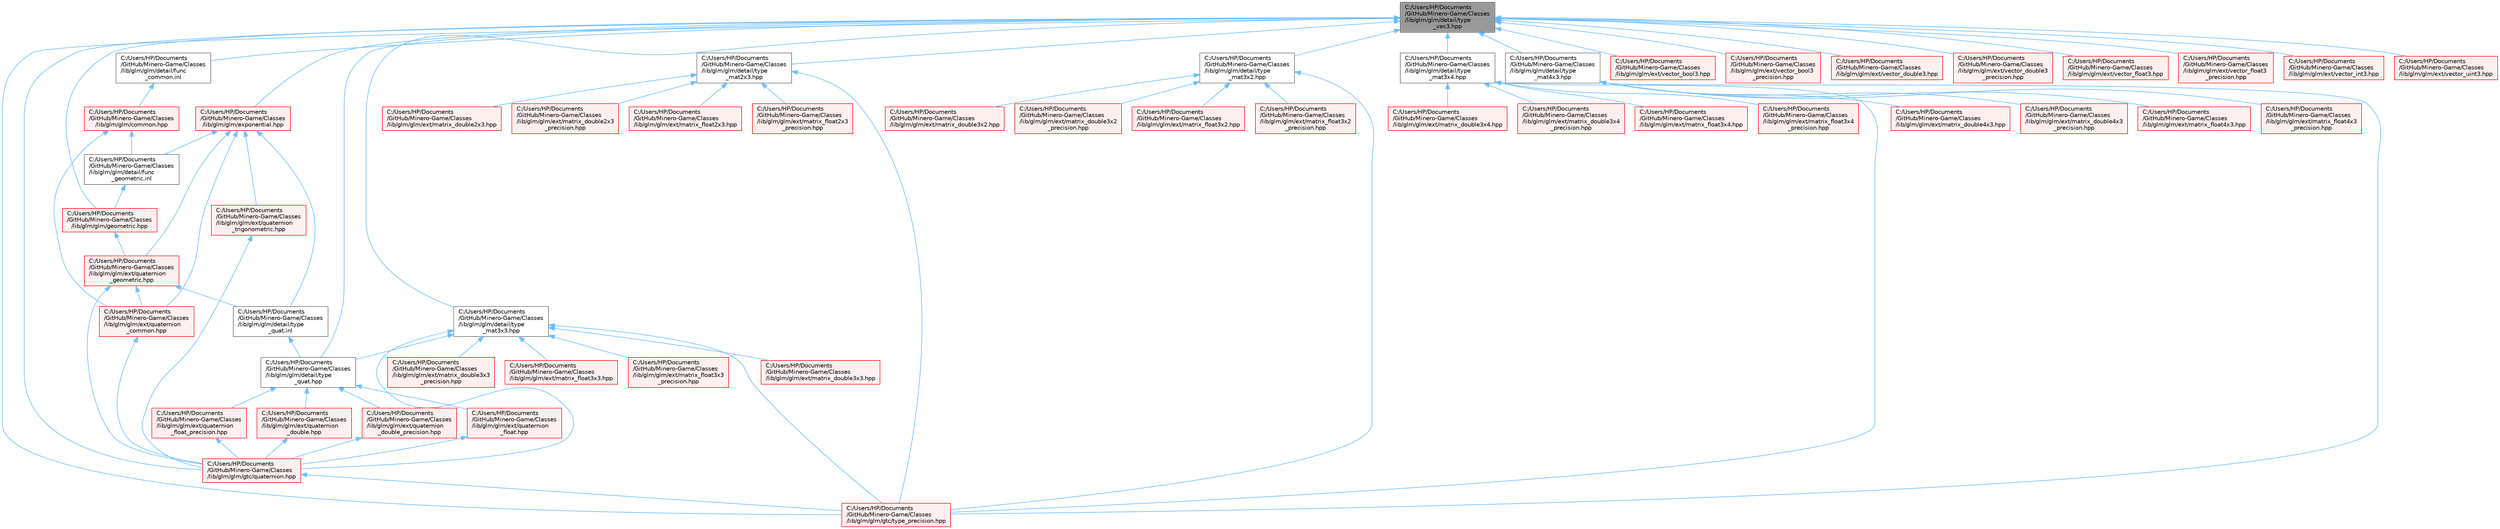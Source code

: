 digraph "C:/Users/HP/Documents/GitHub/Minero-Game/Classes/lib/glm/glm/detail/type_vec3.hpp"
{
 // LATEX_PDF_SIZE
  bgcolor="transparent";
  edge [fontname=Helvetica,fontsize=10,labelfontname=Helvetica,labelfontsize=10];
  node [fontname=Helvetica,fontsize=10,shape=box,height=0.2,width=0.4];
  Node1 [id="Node000001",label="C:/Users/HP/Documents\l/GitHub/Minero-Game/Classes\l/lib/glm/glm/detail/type\l_vec3.hpp",height=0.2,width=0.4,color="gray40", fillcolor="grey60", style="filled", fontcolor="black",tooltip=" "];
  Node1 -> Node2 [id="edge1_Node000001_Node000002",dir="back",color="steelblue1",style="solid",tooltip=" "];
  Node2 [id="Node000002",label="C:/Users/HP/Documents\l/GitHub/Minero-Game/Classes\l/lib/glm/glm/detail/func\l_common.inl",height=0.2,width=0.4,color="grey40", fillcolor="white", style="filled",URL="$_classes_2lib_2glm_2glm_2detail_2func__common_8inl.html",tooltip=" "];
  Node2 -> Node3 [id="edge2_Node000002_Node000003",dir="back",color="steelblue1",style="solid",tooltip=" "];
  Node3 [id="Node000003",label="C:/Users/HP/Documents\l/GitHub/Minero-Game/Classes\l/lib/glm/glm/common.hpp",height=0.2,width=0.4,color="red", fillcolor="#FFF0F0", style="filled",URL="$_classes_2lib_2glm_2glm_2common_8hpp.html",tooltip=" "];
  Node3 -> Node7 [id="edge3_Node000003_Node000007",dir="back",color="steelblue1",style="solid",tooltip=" "];
  Node7 [id="Node000007",label="C:/Users/HP/Documents\l/GitHub/Minero-Game/Classes\l/lib/glm/glm/detail/func\l_geometric.inl",height=0.2,width=0.4,color="grey40", fillcolor="white", style="filled",URL="$_classes_2lib_2glm_2glm_2detail_2func__geometric_8inl.html",tooltip=" "];
  Node7 -> Node8 [id="edge4_Node000007_Node000008",dir="back",color="steelblue1",style="solid",tooltip=" "];
  Node8 [id="Node000008",label="C:/Users/HP/Documents\l/GitHub/Minero-Game/Classes\l/lib/glm/glm/geometric.hpp",height=0.2,width=0.4,color="red", fillcolor="#FFF0F0", style="filled",URL="$_classes_2lib_2glm_2glm_2geometric_8hpp.html",tooltip=" "];
  Node8 -> Node132 [id="edge5_Node000008_Node000132",dir="back",color="steelblue1",style="solid",tooltip=" "];
  Node132 [id="Node000132",label="C:/Users/HP/Documents\l/GitHub/Minero-Game/Classes\l/lib/glm/glm/ext/quaternion\l_geometric.hpp",height=0.2,width=0.4,color="red", fillcolor="#FFF0F0", style="filled",URL="$_classes_2lib_2glm_2glm_2ext_2quaternion__geometric_8hpp.html",tooltip=" "];
  Node132 -> Node133 [id="edge6_Node000132_Node000133",dir="back",color="steelblue1",style="solid",tooltip=" "];
  Node133 [id="Node000133",label="C:/Users/HP/Documents\l/GitHub/Minero-Game/Classes\l/lib/glm/glm/detail/type\l_quat.inl",height=0.2,width=0.4,color="grey40", fillcolor="white", style="filled",URL="$_classes_2lib_2glm_2glm_2detail_2type__quat_8inl.html",tooltip=" "];
  Node133 -> Node95 [id="edge7_Node000133_Node000095",dir="back",color="steelblue1",style="solid",tooltip=" "];
  Node95 [id="Node000095",label="C:/Users/HP/Documents\l/GitHub/Minero-Game/Classes\l/lib/glm/glm/detail/type\l_quat.hpp",height=0.2,width=0.4,color="grey40", fillcolor="white", style="filled",URL="$_classes_2lib_2glm_2glm_2detail_2type__quat_8hpp.html",tooltip=" "];
  Node95 -> Node96 [id="edge8_Node000095_Node000096",dir="back",color="steelblue1",style="solid",tooltip=" "];
  Node96 [id="Node000096",label="C:/Users/HP/Documents\l/GitHub/Minero-Game/Classes\l/lib/glm/glm/ext/quaternion\l_double.hpp",height=0.2,width=0.4,color="red", fillcolor="#FFF0F0", style="filled",URL="$_classes_2lib_2glm_2glm_2ext_2quaternion__double_8hpp.html",tooltip=" "];
  Node96 -> Node97 [id="edge9_Node000096_Node000097",dir="back",color="steelblue1",style="solid",tooltip=" "];
  Node97 [id="Node000097",label="C:/Users/HP/Documents\l/GitHub/Minero-Game/Classes\l/lib/glm/glm/gtc/quaternion.hpp",height=0.2,width=0.4,color="red", fillcolor="#FFF0F0", style="filled",URL="$_classes_2lib_2glm_2glm_2gtc_2quaternion_8hpp.html",tooltip=" "];
  Node97 -> Node88 [id="edge10_Node000097_Node000088",dir="back",color="steelblue1",style="solid",tooltip=" "];
  Node88 [id="Node000088",label="C:/Users/HP/Documents\l/GitHub/Minero-Game/Classes\l/lib/glm/glm/gtc/type_precision.hpp",height=0.2,width=0.4,color="red", fillcolor="#FFF0F0", style="filled",URL="$_classes_2lib_2glm_2glm_2gtc_2type__precision_8hpp.html",tooltip=" "];
  Node95 -> Node99 [id="edge11_Node000095_Node000099",dir="back",color="steelblue1",style="solid",tooltip=" "];
  Node99 [id="Node000099",label="C:/Users/HP/Documents\l/GitHub/Minero-Game/Classes\l/lib/glm/glm/ext/quaternion\l_double_precision.hpp",height=0.2,width=0.4,color="red", fillcolor="#FFF0F0", style="filled",URL="$_classes_2lib_2glm_2glm_2ext_2quaternion__double__precision_8hpp.html",tooltip=" "];
  Node99 -> Node97 [id="edge12_Node000099_Node000097",dir="back",color="steelblue1",style="solid",tooltip=" "];
  Node95 -> Node100 [id="edge13_Node000095_Node000100",dir="back",color="steelblue1",style="solid",tooltip=" "];
  Node100 [id="Node000100",label="C:/Users/HP/Documents\l/GitHub/Minero-Game/Classes\l/lib/glm/glm/ext/quaternion\l_float.hpp",height=0.2,width=0.4,color="red", fillcolor="#FFF0F0", style="filled",URL="$_classes_2lib_2glm_2glm_2ext_2quaternion__float_8hpp.html",tooltip=" "];
  Node100 -> Node97 [id="edge14_Node000100_Node000097",dir="back",color="steelblue1",style="solid",tooltip=" "];
  Node95 -> Node101 [id="edge15_Node000095_Node000101",dir="back",color="steelblue1",style="solid",tooltip=" "];
  Node101 [id="Node000101",label="C:/Users/HP/Documents\l/GitHub/Minero-Game/Classes\l/lib/glm/glm/ext/quaternion\l_float_precision.hpp",height=0.2,width=0.4,color="red", fillcolor="#FFF0F0", style="filled",URL="$_classes_2lib_2glm_2glm_2ext_2quaternion__float__precision_8hpp.html",tooltip=" "];
  Node101 -> Node97 [id="edge16_Node000101_Node000097",dir="back",color="steelblue1",style="solid",tooltip=" "];
  Node132 -> Node134 [id="edge17_Node000132_Node000134",dir="back",color="steelblue1",style="solid",tooltip=" "];
  Node134 [id="Node000134",label="C:/Users/HP/Documents\l/GitHub/Minero-Game/Classes\l/lib/glm/glm/ext/quaternion\l_common.hpp",height=0.2,width=0.4,color="red", fillcolor="#FFF0F0", style="filled",URL="$_classes_2lib_2glm_2glm_2ext_2quaternion__common_8hpp.html",tooltip=" "];
  Node134 -> Node97 [id="edge18_Node000134_Node000097",dir="back",color="steelblue1",style="solid",tooltip=" "];
  Node132 -> Node97 [id="edge19_Node000132_Node000097",dir="back",color="steelblue1",style="solid",tooltip=" "];
  Node3 -> Node134 [id="edge20_Node000003_Node000134",dir="back",color="steelblue1",style="solid",tooltip=" "];
  Node1 -> Node172 [id="edge21_Node000001_Node000172",dir="back",color="steelblue1",style="solid",tooltip=" "];
  Node172 [id="Node000172",label="C:/Users/HP/Documents\l/GitHub/Minero-Game/Classes\l/lib/glm/glm/detail/type\l_mat2x3.hpp",height=0.2,width=0.4,color="grey40", fillcolor="white", style="filled",URL="$_classes_2lib_2glm_2glm_2detail_2type__mat2x3_8hpp.html",tooltip=" "];
  Node172 -> Node173 [id="edge22_Node000172_Node000173",dir="back",color="steelblue1",style="solid",tooltip=" "];
  Node173 [id="Node000173",label="C:/Users/HP/Documents\l/GitHub/Minero-Game/Classes\l/lib/glm/glm/ext/matrix_double2x3.hpp",height=0.2,width=0.4,color="red", fillcolor="#FFF0F0", style="filled",URL="$_classes_2lib_2glm_2glm_2ext_2matrix__double2x3_8hpp.html",tooltip=" "];
  Node172 -> Node179 [id="edge23_Node000172_Node000179",dir="back",color="steelblue1",style="solid",tooltip=" "];
  Node179 [id="Node000179",label="C:/Users/HP/Documents\l/GitHub/Minero-Game/Classes\l/lib/glm/glm/ext/matrix_double2x3\l_precision.hpp",height=0.2,width=0.4,color="red", fillcolor="#FFF0F0", style="filled",URL="$_classes_2lib_2glm_2glm_2ext_2matrix__double2x3__precision_8hpp.html",tooltip=" "];
  Node172 -> Node180 [id="edge24_Node000172_Node000180",dir="back",color="steelblue1",style="solid",tooltip=" "];
  Node180 [id="Node000180",label="C:/Users/HP/Documents\l/GitHub/Minero-Game/Classes\l/lib/glm/glm/ext/matrix_float2x3.hpp",height=0.2,width=0.4,color="red", fillcolor="#FFF0F0", style="filled",URL="$_classes_2lib_2glm_2glm_2ext_2matrix__float2x3_8hpp.html",tooltip=" "];
  Node172 -> Node181 [id="edge25_Node000172_Node000181",dir="back",color="steelblue1",style="solid",tooltip=" "];
  Node181 [id="Node000181",label="C:/Users/HP/Documents\l/GitHub/Minero-Game/Classes\l/lib/glm/glm/ext/matrix_float2x3\l_precision.hpp",height=0.2,width=0.4,color="red", fillcolor="#FFF0F0", style="filled",URL="$_classes_2lib_2glm_2glm_2ext_2matrix__float2x3__precision_8hpp.html",tooltip=" "];
  Node172 -> Node88 [id="edge26_Node000172_Node000088",dir="back",color="steelblue1",style="solid",tooltip=" "];
  Node1 -> Node182 [id="edge27_Node000001_Node000182",dir="back",color="steelblue1",style="solid",tooltip=" "];
  Node182 [id="Node000182",label="C:/Users/HP/Documents\l/GitHub/Minero-Game/Classes\l/lib/glm/glm/detail/type\l_mat3x2.hpp",height=0.2,width=0.4,color="grey40", fillcolor="white", style="filled",URL="$_classes_2lib_2glm_2glm_2detail_2type__mat3x2_8hpp.html",tooltip=" "];
  Node182 -> Node183 [id="edge28_Node000182_Node000183",dir="back",color="steelblue1",style="solid",tooltip=" "];
  Node183 [id="Node000183",label="C:/Users/HP/Documents\l/GitHub/Minero-Game/Classes\l/lib/glm/glm/ext/matrix_double3x2.hpp",height=0.2,width=0.4,color="red", fillcolor="#FFF0F0", style="filled",URL="$_classes_2lib_2glm_2glm_2ext_2matrix__double3x2_8hpp.html",tooltip=" "];
  Node182 -> Node189 [id="edge29_Node000182_Node000189",dir="back",color="steelblue1",style="solid",tooltip=" "];
  Node189 [id="Node000189",label="C:/Users/HP/Documents\l/GitHub/Minero-Game/Classes\l/lib/glm/glm/ext/matrix_double3x2\l_precision.hpp",height=0.2,width=0.4,color="red", fillcolor="#FFF0F0", style="filled",URL="$_classes_2lib_2glm_2glm_2ext_2matrix__double3x2__precision_8hpp.html",tooltip=" "];
  Node182 -> Node190 [id="edge30_Node000182_Node000190",dir="back",color="steelblue1",style="solid",tooltip=" "];
  Node190 [id="Node000190",label="C:/Users/HP/Documents\l/GitHub/Minero-Game/Classes\l/lib/glm/glm/ext/matrix_float3x2.hpp",height=0.2,width=0.4,color="red", fillcolor="#FFF0F0", style="filled",URL="$_classes_2lib_2glm_2glm_2ext_2matrix__float3x2_8hpp.html",tooltip=" "];
  Node182 -> Node191 [id="edge31_Node000182_Node000191",dir="back",color="steelblue1",style="solid",tooltip=" "];
  Node191 [id="Node000191",label="C:/Users/HP/Documents\l/GitHub/Minero-Game/Classes\l/lib/glm/glm/ext/matrix_float3x2\l_precision.hpp",height=0.2,width=0.4,color="red", fillcolor="#FFF0F0", style="filled",URL="$_classes_2lib_2glm_2glm_2ext_2matrix__float3x2__precision_8hpp.html",tooltip=" "];
  Node182 -> Node88 [id="edge32_Node000182_Node000088",dir="back",color="steelblue1",style="solid",tooltip=" "];
  Node1 -> Node94 [id="edge33_Node000001_Node000094",dir="back",color="steelblue1",style="solid",tooltip=" "];
  Node94 [id="Node000094",label="C:/Users/HP/Documents\l/GitHub/Minero-Game/Classes\l/lib/glm/glm/detail/type\l_mat3x3.hpp",height=0.2,width=0.4,color="grey40", fillcolor="white", style="filled",URL="$_classes_2lib_2glm_2glm_2detail_2type__mat3x3_8hpp.html",tooltip=" "];
  Node94 -> Node95 [id="edge34_Node000094_Node000095",dir="back",color="steelblue1",style="solid",tooltip=" "];
  Node94 -> Node102 [id="edge35_Node000094_Node000102",dir="back",color="steelblue1",style="solid",tooltip=" "];
  Node102 [id="Node000102",label="C:/Users/HP/Documents\l/GitHub/Minero-Game/Classes\l/lib/glm/glm/ext/matrix_double3x3.hpp",height=0.2,width=0.4,color="red", fillcolor="#FFF0F0", style="filled",URL="$_classes_2lib_2glm_2glm_2ext_2matrix__double3x3_8hpp.html",tooltip=" "];
  Node94 -> Node110 [id="edge36_Node000094_Node000110",dir="back",color="steelblue1",style="solid",tooltip=" "];
  Node110 [id="Node000110",label="C:/Users/HP/Documents\l/GitHub/Minero-Game/Classes\l/lib/glm/glm/ext/matrix_double3x3\l_precision.hpp",height=0.2,width=0.4,color="red", fillcolor="#FFF0F0", style="filled",URL="$_classes_2lib_2glm_2glm_2ext_2matrix__double3x3__precision_8hpp.html",tooltip=" "];
  Node94 -> Node111 [id="edge37_Node000094_Node000111",dir="back",color="steelblue1",style="solid",tooltip=" "];
  Node111 [id="Node000111",label="C:/Users/HP/Documents\l/GitHub/Minero-Game/Classes\l/lib/glm/glm/ext/matrix_float3x3.hpp",height=0.2,width=0.4,color="red", fillcolor="#FFF0F0", style="filled",URL="$_classes_2lib_2glm_2glm_2ext_2matrix__float3x3_8hpp.html",tooltip=" "];
  Node94 -> Node112 [id="edge38_Node000094_Node000112",dir="back",color="steelblue1",style="solid",tooltip=" "];
  Node112 [id="Node000112",label="C:/Users/HP/Documents\l/GitHub/Minero-Game/Classes\l/lib/glm/glm/ext/matrix_float3x3\l_precision.hpp",height=0.2,width=0.4,color="red", fillcolor="#FFF0F0", style="filled",URL="$_classes_2lib_2glm_2glm_2ext_2matrix__float3x3__precision_8hpp.html",tooltip=" "];
  Node94 -> Node97 [id="edge39_Node000094_Node000097",dir="back",color="steelblue1",style="solid",tooltip=" "];
  Node94 -> Node88 [id="edge40_Node000094_Node000088",dir="back",color="steelblue1",style="solid",tooltip=" "];
  Node1 -> Node192 [id="edge41_Node000001_Node000192",dir="back",color="steelblue1",style="solid",tooltip=" "];
  Node192 [id="Node000192",label="C:/Users/HP/Documents\l/GitHub/Minero-Game/Classes\l/lib/glm/glm/detail/type\l_mat3x4.hpp",height=0.2,width=0.4,color="grey40", fillcolor="white", style="filled",URL="$_classes_2lib_2glm_2glm_2detail_2type__mat3x4_8hpp.html",tooltip=" "];
  Node192 -> Node193 [id="edge42_Node000192_Node000193",dir="back",color="steelblue1",style="solid",tooltip=" "];
  Node193 [id="Node000193",label="C:/Users/HP/Documents\l/GitHub/Minero-Game/Classes\l/lib/glm/glm/ext/matrix_double3x4.hpp",height=0.2,width=0.4,color="red", fillcolor="#FFF0F0", style="filled",URL="$_classes_2lib_2glm_2glm_2ext_2matrix__double3x4_8hpp.html",tooltip=" "];
  Node192 -> Node199 [id="edge43_Node000192_Node000199",dir="back",color="steelblue1",style="solid",tooltip=" "];
  Node199 [id="Node000199",label="C:/Users/HP/Documents\l/GitHub/Minero-Game/Classes\l/lib/glm/glm/ext/matrix_double3x4\l_precision.hpp",height=0.2,width=0.4,color="red", fillcolor="#FFF0F0", style="filled",URL="$_classes_2lib_2glm_2glm_2ext_2matrix__double3x4__precision_8hpp.html",tooltip=" "];
  Node192 -> Node200 [id="edge44_Node000192_Node000200",dir="back",color="steelblue1",style="solid",tooltip=" "];
  Node200 [id="Node000200",label="C:/Users/HP/Documents\l/GitHub/Minero-Game/Classes\l/lib/glm/glm/ext/matrix_float3x4.hpp",height=0.2,width=0.4,color="red", fillcolor="#FFF0F0", style="filled",URL="$_classes_2lib_2glm_2glm_2ext_2matrix__float3x4_8hpp.html",tooltip=" "];
  Node192 -> Node201 [id="edge45_Node000192_Node000201",dir="back",color="steelblue1",style="solid",tooltip=" "];
  Node201 [id="Node000201",label="C:/Users/HP/Documents\l/GitHub/Minero-Game/Classes\l/lib/glm/glm/ext/matrix_float3x4\l_precision.hpp",height=0.2,width=0.4,color="red", fillcolor="#FFF0F0", style="filled",URL="$_classes_2lib_2glm_2glm_2ext_2matrix__float3x4__precision_8hpp.html",tooltip=" "];
  Node192 -> Node88 [id="edge46_Node000192_Node000088",dir="back",color="steelblue1",style="solid",tooltip=" "];
  Node1 -> Node202 [id="edge47_Node000001_Node000202",dir="back",color="steelblue1",style="solid",tooltip=" "];
  Node202 [id="Node000202",label="C:/Users/HP/Documents\l/GitHub/Minero-Game/Classes\l/lib/glm/glm/detail/type\l_mat4x3.hpp",height=0.2,width=0.4,color="grey40", fillcolor="white", style="filled",URL="$_classes_2lib_2glm_2glm_2detail_2type__mat4x3_8hpp.html",tooltip=" "];
  Node202 -> Node203 [id="edge48_Node000202_Node000203",dir="back",color="steelblue1",style="solid",tooltip=" "];
  Node203 [id="Node000203",label="C:/Users/HP/Documents\l/GitHub/Minero-Game/Classes\l/lib/glm/glm/ext/matrix_double4x3.hpp",height=0.2,width=0.4,color="red", fillcolor="#FFF0F0", style="filled",URL="$_classes_2lib_2glm_2glm_2ext_2matrix__double4x3_8hpp.html",tooltip=" "];
  Node202 -> Node209 [id="edge49_Node000202_Node000209",dir="back",color="steelblue1",style="solid",tooltip=" "];
  Node209 [id="Node000209",label="C:/Users/HP/Documents\l/GitHub/Minero-Game/Classes\l/lib/glm/glm/ext/matrix_double4x3\l_precision.hpp",height=0.2,width=0.4,color="red", fillcolor="#FFF0F0", style="filled",URL="$_classes_2lib_2glm_2glm_2ext_2matrix__double4x3__precision_8hpp.html",tooltip=" "];
  Node202 -> Node210 [id="edge50_Node000202_Node000210",dir="back",color="steelblue1",style="solid",tooltip=" "];
  Node210 [id="Node000210",label="C:/Users/HP/Documents\l/GitHub/Minero-Game/Classes\l/lib/glm/glm/ext/matrix_float4x3.hpp",height=0.2,width=0.4,color="red", fillcolor="#FFF0F0", style="filled",URL="$_classes_2lib_2glm_2glm_2ext_2matrix__float4x3_8hpp.html",tooltip=" "];
  Node202 -> Node211 [id="edge51_Node000202_Node000211",dir="back",color="steelblue1",style="solid",tooltip=" "];
  Node211 [id="Node000211",label="C:/Users/HP/Documents\l/GitHub/Minero-Game/Classes\l/lib/glm/glm/ext/matrix_float4x3\l_precision.hpp",height=0.2,width=0.4,color="red", fillcolor="#FFF0F0", style="filled",URL="$_classes_2lib_2glm_2glm_2ext_2matrix__float4x3__precision_8hpp.html",tooltip=" "];
  Node202 -> Node88 [id="edge52_Node000202_Node000088",dir="back",color="steelblue1",style="solid",tooltip=" "];
  Node1 -> Node95 [id="edge53_Node000001_Node000095",dir="back",color="steelblue1",style="solid",tooltip=" "];
  Node1 -> Node212 [id="edge54_Node000001_Node000212",dir="back",color="steelblue1",style="solid",tooltip=" "];
  Node212 [id="Node000212",label="C:/Users/HP/Documents\l/GitHub/Minero-Game/Classes\l/lib/glm/glm/exponential.hpp",height=0.2,width=0.4,color="red", fillcolor="#FFF0F0", style="filled",URL="$_classes_2lib_2glm_2glm_2exponential_8hpp.html",tooltip=" "];
  Node212 -> Node7 [id="edge55_Node000212_Node000007",dir="back",color="steelblue1",style="solid",tooltip=" "];
  Node212 -> Node133 [id="edge56_Node000212_Node000133",dir="back",color="steelblue1",style="solid",tooltip=" "];
  Node212 -> Node134 [id="edge57_Node000212_Node000134",dir="back",color="steelblue1",style="solid",tooltip=" "];
  Node212 -> Node132 [id="edge58_Node000212_Node000132",dir="back",color="steelblue1",style="solid",tooltip=" "];
  Node212 -> Node163 [id="edge59_Node000212_Node000163",dir="back",color="steelblue1",style="solid",tooltip=" "];
  Node163 [id="Node000163",label="C:/Users/HP/Documents\l/GitHub/Minero-Game/Classes\l/lib/glm/glm/ext/quaternion\l_trigonometric.hpp",height=0.2,width=0.4,color="red", fillcolor="#FFF0F0", style="filled",URL="$_classes_2lib_2glm_2glm_2ext_2quaternion__trigonometric_8hpp.html",tooltip=" "];
  Node163 -> Node97 [id="edge60_Node000163_Node000097",dir="back",color="steelblue1",style="solid",tooltip=" "];
  Node1 -> Node216 [id="edge61_Node000001_Node000216",dir="back",color="steelblue1",style="solid",tooltip=" "];
  Node216 [id="Node000216",label="C:/Users/HP/Documents\l/GitHub/Minero-Game/Classes\l/lib/glm/glm/ext/vector_bool3.hpp",height=0.2,width=0.4,color="red", fillcolor="#FFF0F0", style="filled",URL="$_classes_2lib_2glm_2glm_2ext_2vector__bool3_8hpp.html",tooltip=" "];
  Node1 -> Node219 [id="edge62_Node000001_Node000219",dir="back",color="steelblue1",style="solid",tooltip=" "];
  Node219 [id="Node000219",label="C:/Users/HP/Documents\l/GitHub/Minero-Game/Classes\l/lib/glm/glm/ext/vector_bool3\l_precision.hpp",height=0.2,width=0.4,color="red", fillcolor="#FFF0F0", style="filled",URL="$_classes_2lib_2glm_2glm_2ext_2vector__bool3__precision_8hpp.html",tooltip=" "];
  Node1 -> Node220 [id="edge63_Node000001_Node000220",dir="back",color="steelblue1",style="solid",tooltip=" "];
  Node220 [id="Node000220",label="C:/Users/HP/Documents\l/GitHub/Minero-Game/Classes\l/lib/glm/glm/ext/vector_double3.hpp",height=0.2,width=0.4,color="red", fillcolor="#FFF0F0", style="filled",URL="$_classes_2lib_2glm_2glm_2ext_2vector__double3_8hpp.html",tooltip=" "];
  Node1 -> Node221 [id="edge64_Node000001_Node000221",dir="back",color="steelblue1",style="solid",tooltip=" "];
  Node221 [id="Node000221",label="C:/Users/HP/Documents\l/GitHub/Minero-Game/Classes\l/lib/glm/glm/ext/vector_double3\l_precision.hpp",height=0.2,width=0.4,color="red", fillcolor="#FFF0F0", style="filled",URL="$_classes_2lib_2glm_2glm_2ext_2vector__double3__precision_8hpp.html",tooltip=" "];
  Node1 -> Node222 [id="edge65_Node000001_Node000222",dir="back",color="steelblue1",style="solid",tooltip=" "];
  Node222 [id="Node000222",label="C:/Users/HP/Documents\l/GitHub/Minero-Game/Classes\l/lib/glm/glm/ext/vector_float3.hpp",height=0.2,width=0.4,color="red", fillcolor="#FFF0F0", style="filled",URL="$_classes_2lib_2glm_2glm_2ext_2vector__float3_8hpp.html",tooltip=" "];
  Node1 -> Node223 [id="edge66_Node000001_Node000223",dir="back",color="steelblue1",style="solid",tooltip=" "];
  Node223 [id="Node000223",label="C:/Users/HP/Documents\l/GitHub/Minero-Game/Classes\l/lib/glm/glm/ext/vector_float3\l_precision.hpp",height=0.2,width=0.4,color="red", fillcolor="#FFF0F0", style="filled",URL="$_classes_2lib_2glm_2glm_2ext_2vector__float3__precision_8hpp.html",tooltip=" "];
  Node1 -> Node224 [id="edge67_Node000001_Node000224",dir="back",color="steelblue1",style="solid",tooltip=" "];
  Node224 [id="Node000224",label="C:/Users/HP/Documents\l/GitHub/Minero-Game/Classes\l/lib/glm/glm/ext/vector_int3.hpp",height=0.2,width=0.4,color="red", fillcolor="#FFF0F0", style="filled",URL="$_classes_2lib_2glm_2glm_2ext_2vector__int3_8hpp.html",tooltip=" "];
  Node1 -> Node226 [id="edge68_Node000001_Node000226",dir="back",color="steelblue1",style="solid",tooltip=" "];
  Node226 [id="Node000226",label="C:/Users/HP/Documents\l/GitHub/Minero-Game/Classes\l/lib/glm/glm/ext/vector_uint3.hpp",height=0.2,width=0.4,color="red", fillcolor="#FFF0F0", style="filled",URL="$_classes_2lib_2glm_2glm_2ext_2vector__uint3_8hpp.html",tooltip=" "];
  Node1 -> Node8 [id="edge69_Node000001_Node000008",dir="back",color="steelblue1",style="solid",tooltip=" "];
  Node1 -> Node97 [id="edge70_Node000001_Node000097",dir="back",color="steelblue1",style="solid",tooltip=" "];
  Node1 -> Node88 [id="edge71_Node000001_Node000088",dir="back",color="steelblue1",style="solid",tooltip=" "];
}
